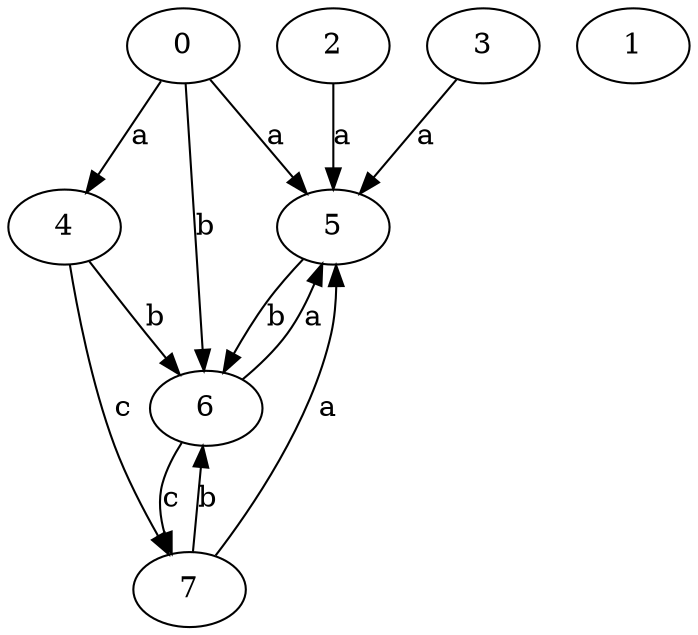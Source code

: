 strict digraph  {
3;
4;
5;
0;
1;
6;
7;
2;
3 -> 5  [label=a];
4 -> 6  [label=b];
4 -> 7  [label=c];
5 -> 6  [label=b];
0 -> 4  [label=a];
0 -> 5  [label=a];
0 -> 6  [label=b];
6 -> 5  [label=a];
6 -> 7  [label=c];
7 -> 5  [label=a];
7 -> 6  [label=b];
2 -> 5  [label=a];
}
